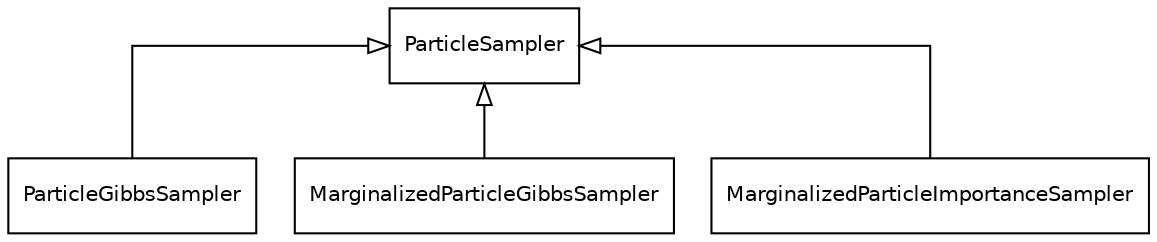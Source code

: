 digraph {
  splines=ortho
  concentrate=true
  rankdir=BT
  node [shape=box,fontname=Helvetica,fontsize=10,margin="0.1,0.01"]
  edge [arrowhead=empty]

  ParticleSampler [href="../classes/ParticleSampler/",target="_top"]
  ParticleGibbsSampler [href="../classes/ParticleGibbsSampler/",target="_top"]
  MarginalizedParticleGibbsSampler [href="../classes/MarginalizedParticleGibbsSampler/",target="_top"]
  MarginalizedParticleImportanceSampler [href="../classes/MarginalizedParticleImportanceSampler/",target="_top"]

  ParticleGibbsSampler -> ParticleSampler
  MarginalizedParticleGibbsSampler -> ParticleSampler
  MarginalizedParticleImportanceSampler -> ParticleSampler
}
